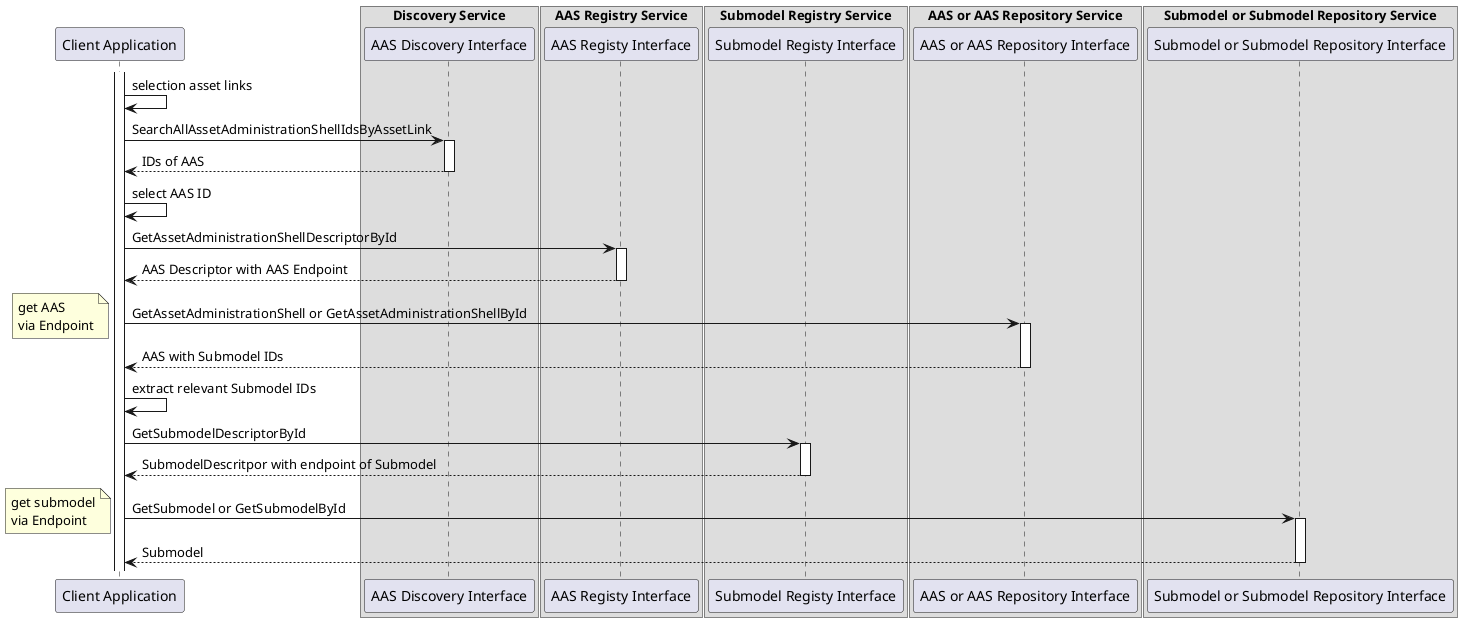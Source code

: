 @startuml

participant Client as "Client Application"

box "Discovery Service"
  participant AASDiscovery as "AAS Discovery Interface"
end box

box "AAS Registry Service"
   participant AASRegistry as "AAS Registy Interface"
end box

box "Submodel Registry Service"
   participant SMRegistry as "Submodel Registy Interface"
end box

box "AAS or AAS Repository Service"
  participant iAAS as "AAS or AAS Repository Interface"
end box

box "Submodel or Submodel Repository Service"
  participant iSM as "Submodel or Submodel Repository Interface"
end box

activate Client
Client -> Client : selection asset links

Client -> AASDiscovery: SearchAllAssetAdministrationShellIdsByAssetLink
activate AASDiscovery
Client <-- AASDiscovery : IDs of AAS
deactivate AASDiscovery
Client -> Client : select AAS ID


Client -> AASRegistry : GetAssetAdministrationShellDescriptorById
activate AASRegistry
Client <-- AASRegistry : AAS Descriptor with AAS Endpoint
deactivate AASRegistry

Client -> iAAS : GetAssetAdministrationShell or GetAssetAdministrationShellById
activate iAAS
note left
get AAS
via Endpoint
end note
Client <-- iAAS : AAS with Submodel IDs
deactivate iAAS
Client -> Client : extract relevant Submodel IDs

Client -> SMRegistry : GetSubmodelDescriptorById
activate SMRegistry
Client <-- SMRegistry: SubmodelDescritpor with endpoint of Submodel
deactivate SMRegistry


Client -> iSM : GetSubmodel or GetSubmodelById
activate iSM
note left
get submodel
via Endpoint
end note
Client <-- iSM : Submodel
deactivate iSM



@enduml

